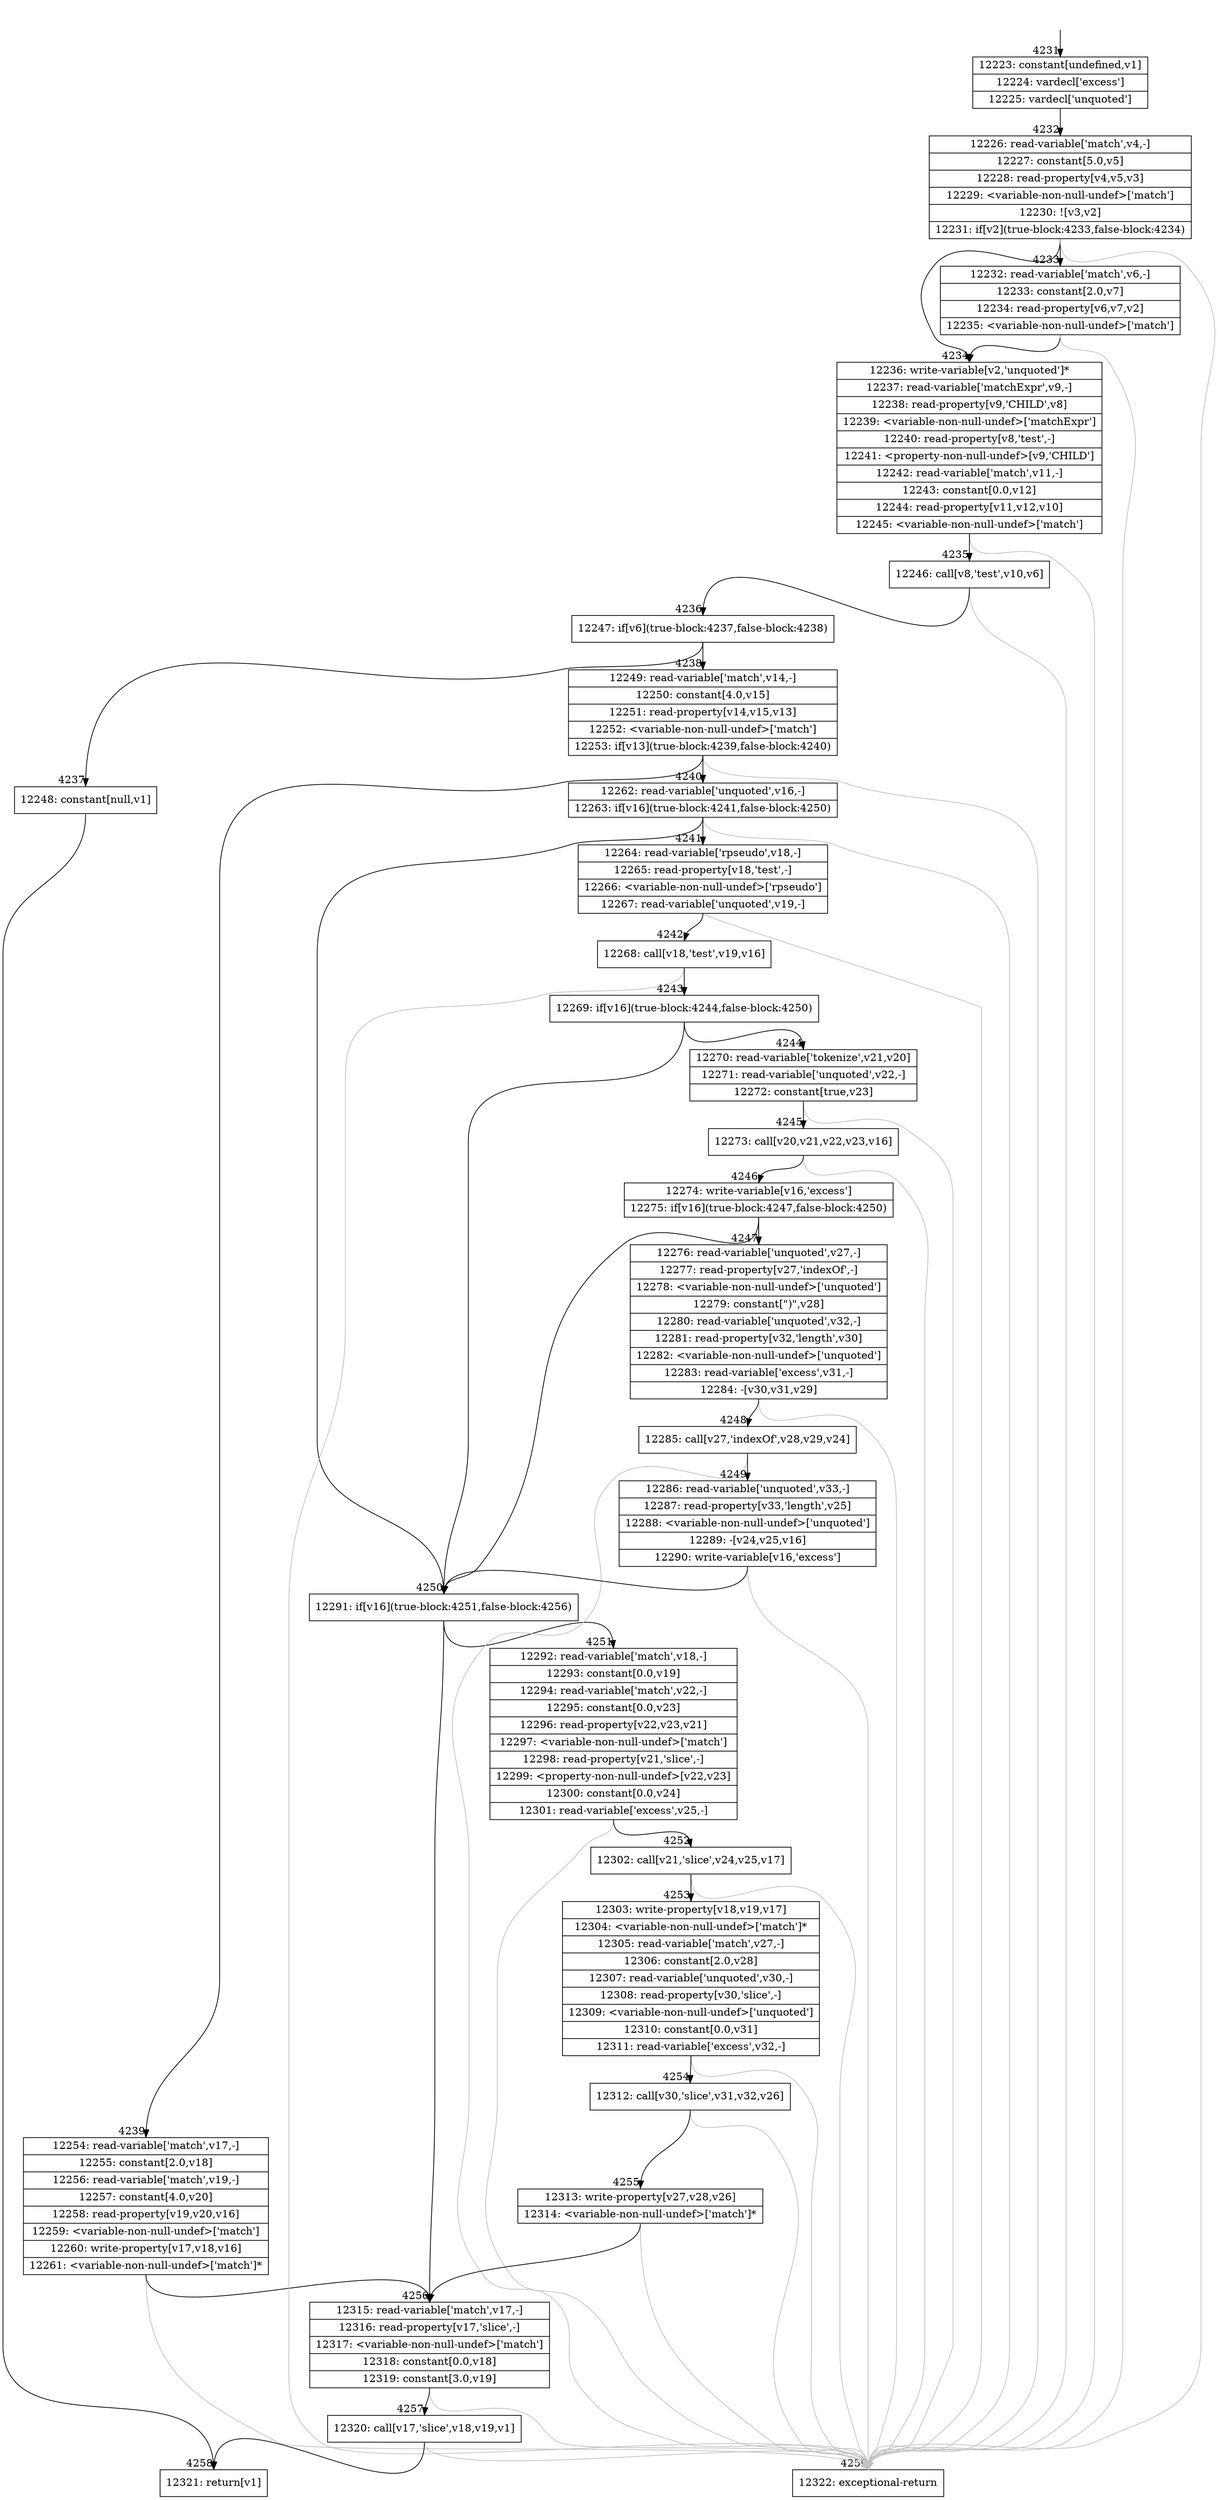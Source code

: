 digraph {
rankdir="TD"
BB_entry276[shape=none,label=""];
BB_entry276 -> BB4231 [tailport=s, headport=n, headlabel="    4231"]
BB4231 [shape=record label="{12223: constant[undefined,v1]|12224: vardecl['excess']|12225: vardecl['unquoted']}" ] 
BB4231 -> BB4232 [tailport=s, headport=n, headlabel="      4232"]
BB4232 [shape=record label="{12226: read-variable['match',v4,-]|12227: constant[5.0,v5]|12228: read-property[v4,v5,v3]|12229: \<variable-non-null-undef\>['match']|12230: ![v3,v2]|12231: if[v2](true-block:4233,false-block:4234)}" ] 
BB4232 -> BB4234 [tailport=s, headport=n, headlabel="      4234"]
BB4232 -> BB4233 [tailport=s, headport=n, headlabel="      4233"]
BB4232 -> BB4259 [tailport=s, headport=n, color=gray, headlabel="      4259"]
BB4233 [shape=record label="{12232: read-variable['match',v6,-]|12233: constant[2.0,v7]|12234: read-property[v6,v7,v2]|12235: \<variable-non-null-undef\>['match']}" ] 
BB4233 -> BB4234 [tailport=s, headport=n]
BB4233 -> BB4259 [tailport=s, headport=n, color=gray]
BB4234 [shape=record label="{12236: write-variable[v2,'unquoted']*|12237: read-variable['matchExpr',v9,-]|12238: read-property[v9,'CHILD',v8]|12239: \<variable-non-null-undef\>['matchExpr']|12240: read-property[v8,'test',-]|12241: \<property-non-null-undef\>[v9,'CHILD']|12242: read-variable['match',v11,-]|12243: constant[0.0,v12]|12244: read-property[v11,v12,v10]|12245: \<variable-non-null-undef\>['match']}" ] 
BB4234 -> BB4235 [tailport=s, headport=n, headlabel="      4235"]
BB4234 -> BB4259 [tailport=s, headport=n, color=gray]
BB4235 [shape=record label="{12246: call[v8,'test',v10,v6]}" ] 
BB4235 -> BB4236 [tailport=s, headport=n, headlabel="      4236"]
BB4235 -> BB4259 [tailport=s, headport=n, color=gray]
BB4236 [shape=record label="{12247: if[v6](true-block:4237,false-block:4238)}" ] 
BB4236 -> BB4237 [tailport=s, headport=n, headlabel="      4237"]
BB4236 -> BB4238 [tailport=s, headport=n, headlabel="      4238"]
BB4237 [shape=record label="{12248: constant[null,v1]}" ] 
BB4237 -> BB4258 [tailport=s, headport=n, headlabel="      4258"]
BB4238 [shape=record label="{12249: read-variable['match',v14,-]|12250: constant[4.0,v15]|12251: read-property[v14,v15,v13]|12252: \<variable-non-null-undef\>['match']|12253: if[v13](true-block:4239,false-block:4240)}" ] 
BB4238 -> BB4239 [tailport=s, headport=n, headlabel="      4239"]
BB4238 -> BB4240 [tailport=s, headport=n, headlabel="      4240"]
BB4238 -> BB4259 [tailport=s, headport=n, color=gray]
BB4239 [shape=record label="{12254: read-variable['match',v17,-]|12255: constant[2.0,v18]|12256: read-variable['match',v19,-]|12257: constant[4.0,v20]|12258: read-property[v19,v20,v16]|12259: \<variable-non-null-undef\>['match']|12260: write-property[v17,v18,v16]|12261: \<variable-non-null-undef\>['match']*}" ] 
BB4239 -> BB4256 [tailport=s, headport=n, headlabel="      4256"]
BB4239 -> BB4259 [tailport=s, headport=n, color=gray]
BB4240 [shape=record label="{12262: read-variable['unquoted',v16,-]|12263: if[v16](true-block:4241,false-block:4250)}" ] 
BB4240 -> BB4250 [tailport=s, headport=n, headlabel="      4250"]
BB4240 -> BB4241 [tailport=s, headport=n, headlabel="      4241"]
BB4240 -> BB4259 [tailport=s, headport=n, color=gray]
BB4241 [shape=record label="{12264: read-variable['rpseudo',v18,-]|12265: read-property[v18,'test',-]|12266: \<variable-non-null-undef\>['rpseudo']|12267: read-variable['unquoted',v19,-]}" ] 
BB4241 -> BB4242 [tailport=s, headport=n, headlabel="      4242"]
BB4241 -> BB4259 [tailport=s, headport=n, color=gray]
BB4242 [shape=record label="{12268: call[v18,'test',v19,v16]}" ] 
BB4242 -> BB4243 [tailport=s, headport=n, headlabel="      4243"]
BB4242 -> BB4259 [tailport=s, headport=n, color=gray]
BB4243 [shape=record label="{12269: if[v16](true-block:4244,false-block:4250)}" ] 
BB4243 -> BB4250 [tailport=s, headport=n]
BB4243 -> BB4244 [tailport=s, headport=n, headlabel="      4244"]
BB4244 [shape=record label="{12270: read-variable['tokenize',v21,v20]|12271: read-variable['unquoted',v22,-]|12272: constant[true,v23]}" ] 
BB4244 -> BB4245 [tailport=s, headport=n, headlabel="      4245"]
BB4244 -> BB4259 [tailport=s, headport=n, color=gray]
BB4245 [shape=record label="{12273: call[v20,v21,v22,v23,v16]}" ] 
BB4245 -> BB4246 [tailport=s, headport=n, headlabel="      4246"]
BB4245 -> BB4259 [tailport=s, headport=n, color=gray]
BB4246 [shape=record label="{12274: write-variable[v16,'excess']|12275: if[v16](true-block:4247,false-block:4250)}" ] 
BB4246 -> BB4250 [tailport=s, headport=n]
BB4246 -> BB4247 [tailport=s, headport=n, headlabel="      4247"]
BB4247 [shape=record label="{12276: read-variable['unquoted',v27,-]|12277: read-property[v27,'indexOf',-]|12278: \<variable-non-null-undef\>['unquoted']|12279: constant[\")\",v28]|12280: read-variable['unquoted',v32,-]|12281: read-property[v32,'length',v30]|12282: \<variable-non-null-undef\>['unquoted']|12283: read-variable['excess',v31,-]|12284: -[v30,v31,v29]}" ] 
BB4247 -> BB4248 [tailport=s, headport=n, headlabel="      4248"]
BB4247 -> BB4259 [tailport=s, headport=n, color=gray]
BB4248 [shape=record label="{12285: call[v27,'indexOf',v28,v29,v24]}" ] 
BB4248 -> BB4249 [tailport=s, headport=n, headlabel="      4249"]
BB4248 -> BB4259 [tailport=s, headport=n, color=gray]
BB4249 [shape=record label="{12286: read-variable['unquoted',v33,-]|12287: read-property[v33,'length',v25]|12288: \<variable-non-null-undef\>['unquoted']|12289: -[v24,v25,v16]|12290: write-variable[v16,'excess']}" ] 
BB4249 -> BB4250 [tailport=s, headport=n]
BB4249 -> BB4259 [tailport=s, headport=n, color=gray]
BB4250 [shape=record label="{12291: if[v16](true-block:4251,false-block:4256)}" ] 
BB4250 -> BB4251 [tailport=s, headport=n, headlabel="      4251"]
BB4250 -> BB4256 [tailport=s, headport=n]
BB4251 [shape=record label="{12292: read-variable['match',v18,-]|12293: constant[0.0,v19]|12294: read-variable['match',v22,-]|12295: constant[0.0,v23]|12296: read-property[v22,v23,v21]|12297: \<variable-non-null-undef\>['match']|12298: read-property[v21,'slice',-]|12299: \<property-non-null-undef\>[v22,v23]|12300: constant[0.0,v24]|12301: read-variable['excess',v25,-]}" ] 
BB4251 -> BB4252 [tailport=s, headport=n, headlabel="      4252"]
BB4251 -> BB4259 [tailport=s, headport=n, color=gray]
BB4252 [shape=record label="{12302: call[v21,'slice',v24,v25,v17]}" ] 
BB4252 -> BB4253 [tailport=s, headport=n, headlabel="      4253"]
BB4252 -> BB4259 [tailport=s, headport=n, color=gray]
BB4253 [shape=record label="{12303: write-property[v18,v19,v17]|12304: \<variable-non-null-undef\>['match']*|12305: read-variable['match',v27,-]|12306: constant[2.0,v28]|12307: read-variable['unquoted',v30,-]|12308: read-property[v30,'slice',-]|12309: \<variable-non-null-undef\>['unquoted']|12310: constant[0.0,v31]|12311: read-variable['excess',v32,-]}" ] 
BB4253 -> BB4254 [tailport=s, headport=n, headlabel="      4254"]
BB4253 -> BB4259 [tailport=s, headport=n, color=gray]
BB4254 [shape=record label="{12312: call[v30,'slice',v31,v32,v26]}" ] 
BB4254 -> BB4255 [tailport=s, headport=n, headlabel="      4255"]
BB4254 -> BB4259 [tailport=s, headport=n, color=gray]
BB4255 [shape=record label="{12313: write-property[v27,v28,v26]|12314: \<variable-non-null-undef\>['match']*}" ] 
BB4255 -> BB4256 [tailport=s, headport=n]
BB4255 -> BB4259 [tailport=s, headport=n, color=gray]
BB4256 [shape=record label="{12315: read-variable['match',v17,-]|12316: read-property[v17,'slice',-]|12317: \<variable-non-null-undef\>['match']|12318: constant[0.0,v18]|12319: constant[3.0,v19]}" ] 
BB4256 -> BB4257 [tailport=s, headport=n, headlabel="      4257"]
BB4256 -> BB4259 [tailport=s, headport=n, color=gray]
BB4257 [shape=record label="{12320: call[v17,'slice',v18,v19,v1]}" ] 
BB4257 -> BB4258 [tailport=s, headport=n]
BB4257 -> BB4259 [tailport=s, headport=n, color=gray]
BB4258 [shape=record label="{12321: return[v1]}" ] 
BB4259 [shape=record label="{12322: exceptional-return}" ] 
}
